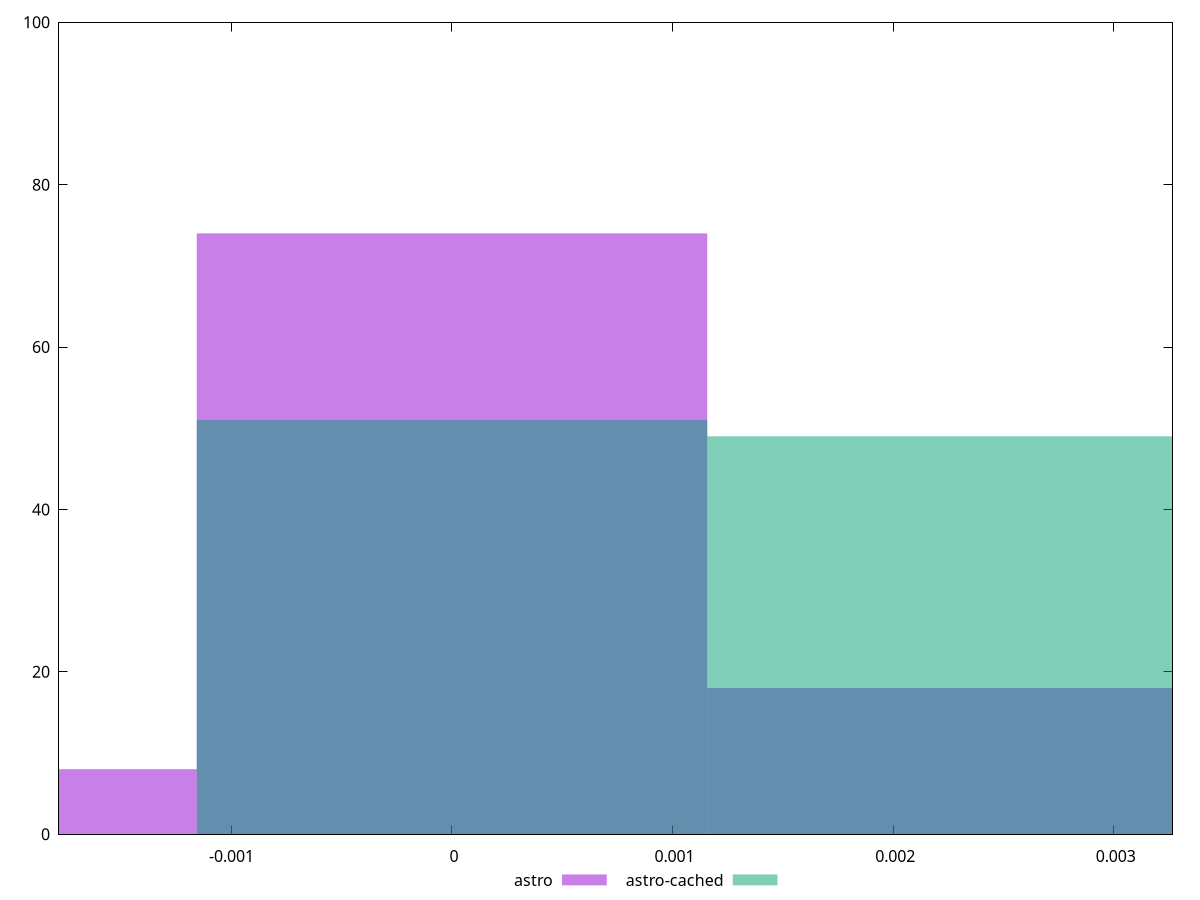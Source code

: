 reset

$astro <<EOF
0 74
0.0023137969423041352 18
-0.0023137969423041352 8
EOF

$astroCached <<EOF
0 51
0.0023137969423041352 49
EOF

set key outside below
set boxwidth 0.0023137969423041352
set xrange [-0.0017813197609503992:0.003265797847729321]
set yrange [0:100]
set trange [0:100]
set style fill transparent solid 0.5 noborder
set terminal svg size 640, 500 enhanced background rgb 'white'
set output "reports/report_00033_2021-03-01T14-23-16.841Z/meta/pScore-difference/comparison/histogram/0_vs_1.svg"

plot $astro title "astro" with boxes, \
     $astroCached title "astro-cached" with boxes

reset
